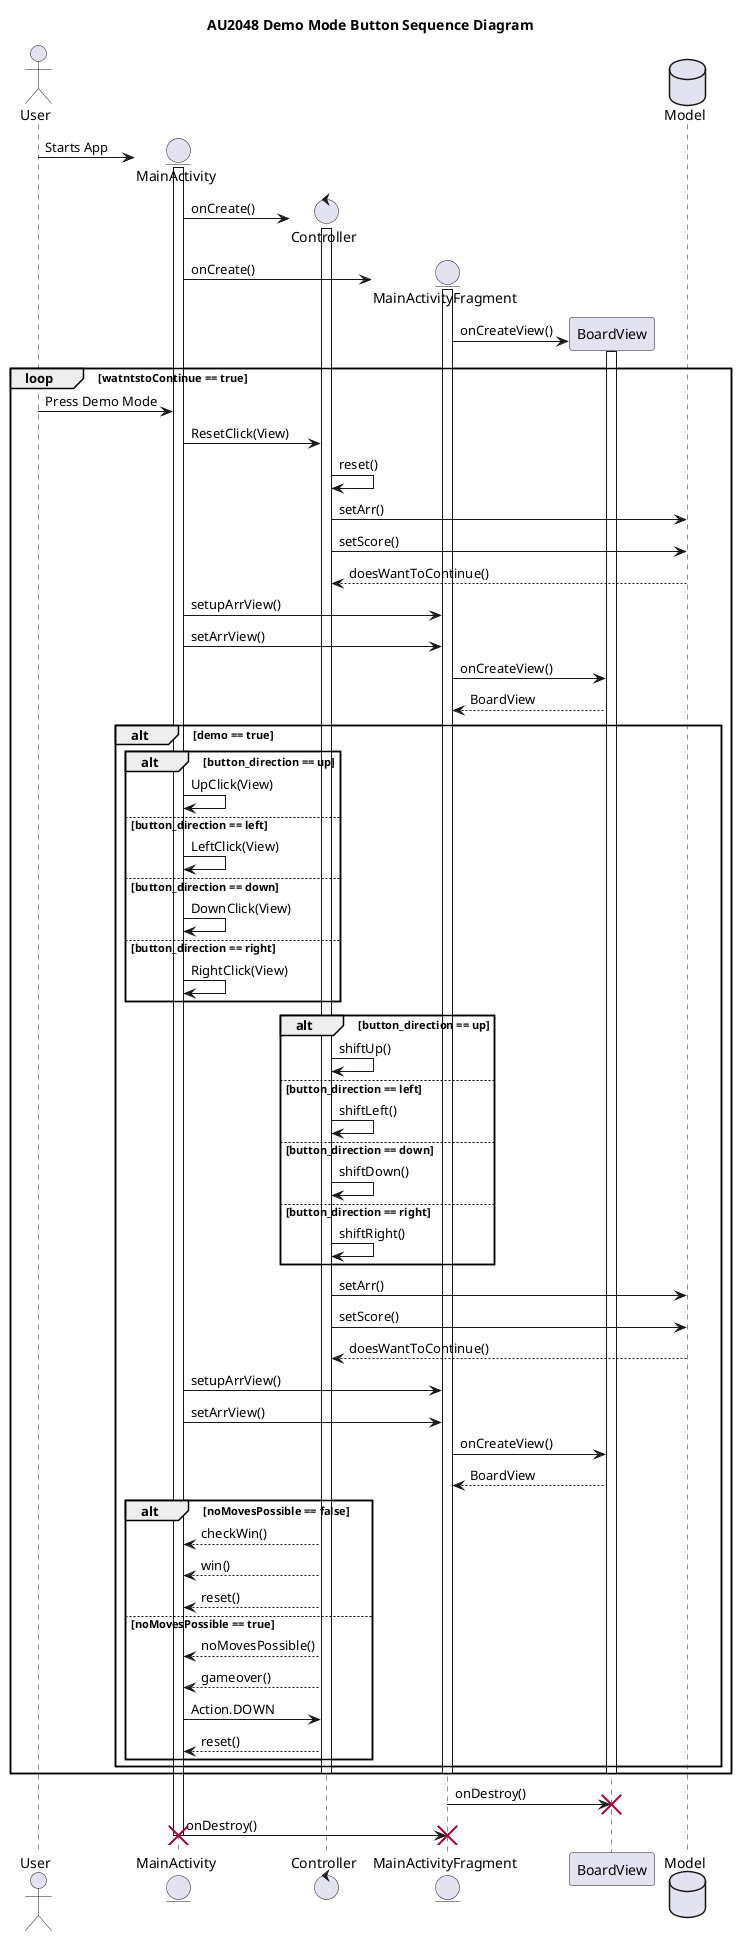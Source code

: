 @startuml
 title AU2048 Demo Mode Button Sequence Diagram
 
  actor User
  entity MainActivity as MA
  control Controller as C
  entity MainActivityFragment as MAF
  participant BoardView as BV
  database Model as M
 
  create MA
  User -> MA : Starts App
  create C
  activate MA
  MA -> C : onCreate()
  activate C
  create MAF
  MA -> MAF : onCreate()
  activate MAF
  create BV
  MAF -> BV : onCreateView()
  activate BV
 
  loop watntstoContinue == true
  User ->MA: Press Demo Mode
  MA-> C: ResetClick(View)
  C->C: reset()
  C -> M : setArr()
  C -> M : setScore()
  M --> C : doesWantToContinue()
  MA -> MAF : setupArrView()
  MA -> MAF : setArrView()
  MAF -> BV : onCreateView()
  BV --> MAF : BoardView
 
  alt demo == true
   alt button_direction == up
  MA -> MA : UpClick(View)
  else button_direction == left
  MA -> MA : LeftClick(View)
  else button_direction == down
  MA -> MA : DownClick(View)
  else button_direction == right
  MA -> MA : RightClick(View)
  end alt
  alt button_direction == up
  C -> C : shiftUp()
  else button_direction == left
  C -> C : shiftLeft()
  else button_direction == down
  C -> C : shiftDown()
  else button_direction == right
  C -> C : shiftRight()
  end alt
  C -> M : setArr()
  C -> M : setScore()
  M --> C : doesWantToContinue()
  MA -> MAF : setupArrView()
  MA -> MAF : setArrView()
  MAF -> BV : onCreateView()
  BV --> MAF : BoardView
  alt noMovesPossible == false
  C --> MA : checkWin()
  C --> MA : win()
  C-->MA : reset()
  else noMovesPossible == true
  C --> MA : noMovesPossible()
  C --> MA : gameover()
  MA -> C : Action.DOWN
  C --> MA : reset()
  end alt
  end alt
  deactivate BV
  deactivate MAF
  deactivate C
  end play
  BV <- MAF : onDestroy()
  destroy BV
  MA -> MAF : onDestroy()
  destroy MAF
  deactivate MA
  destroy MA
@enduml